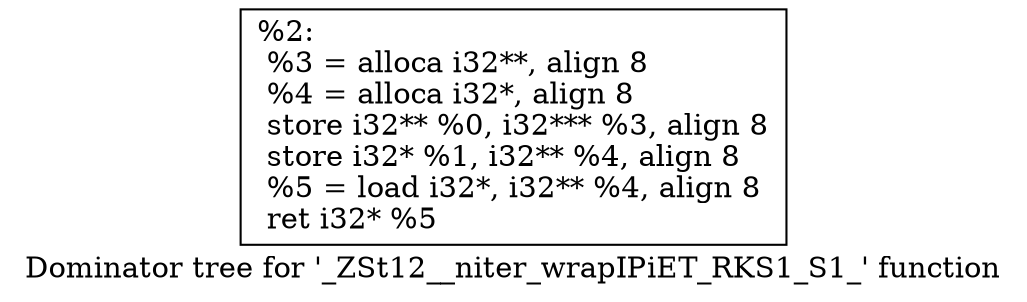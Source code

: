 digraph "Dominator tree for '_ZSt12__niter_wrapIPiET_RKS1_S1_' function" {
	label="Dominator tree for '_ZSt12__niter_wrapIPiET_RKS1_S1_' function";

	Node0x1473ed0 [shape=record,label="{%2:\l  %3 = alloca i32**, align 8\l  %4 = alloca i32*, align 8\l  store i32** %0, i32*** %3, align 8\l  store i32* %1, i32** %4, align 8\l  %5 = load i32*, i32** %4, align 8\l  ret i32* %5\l}"];
}
